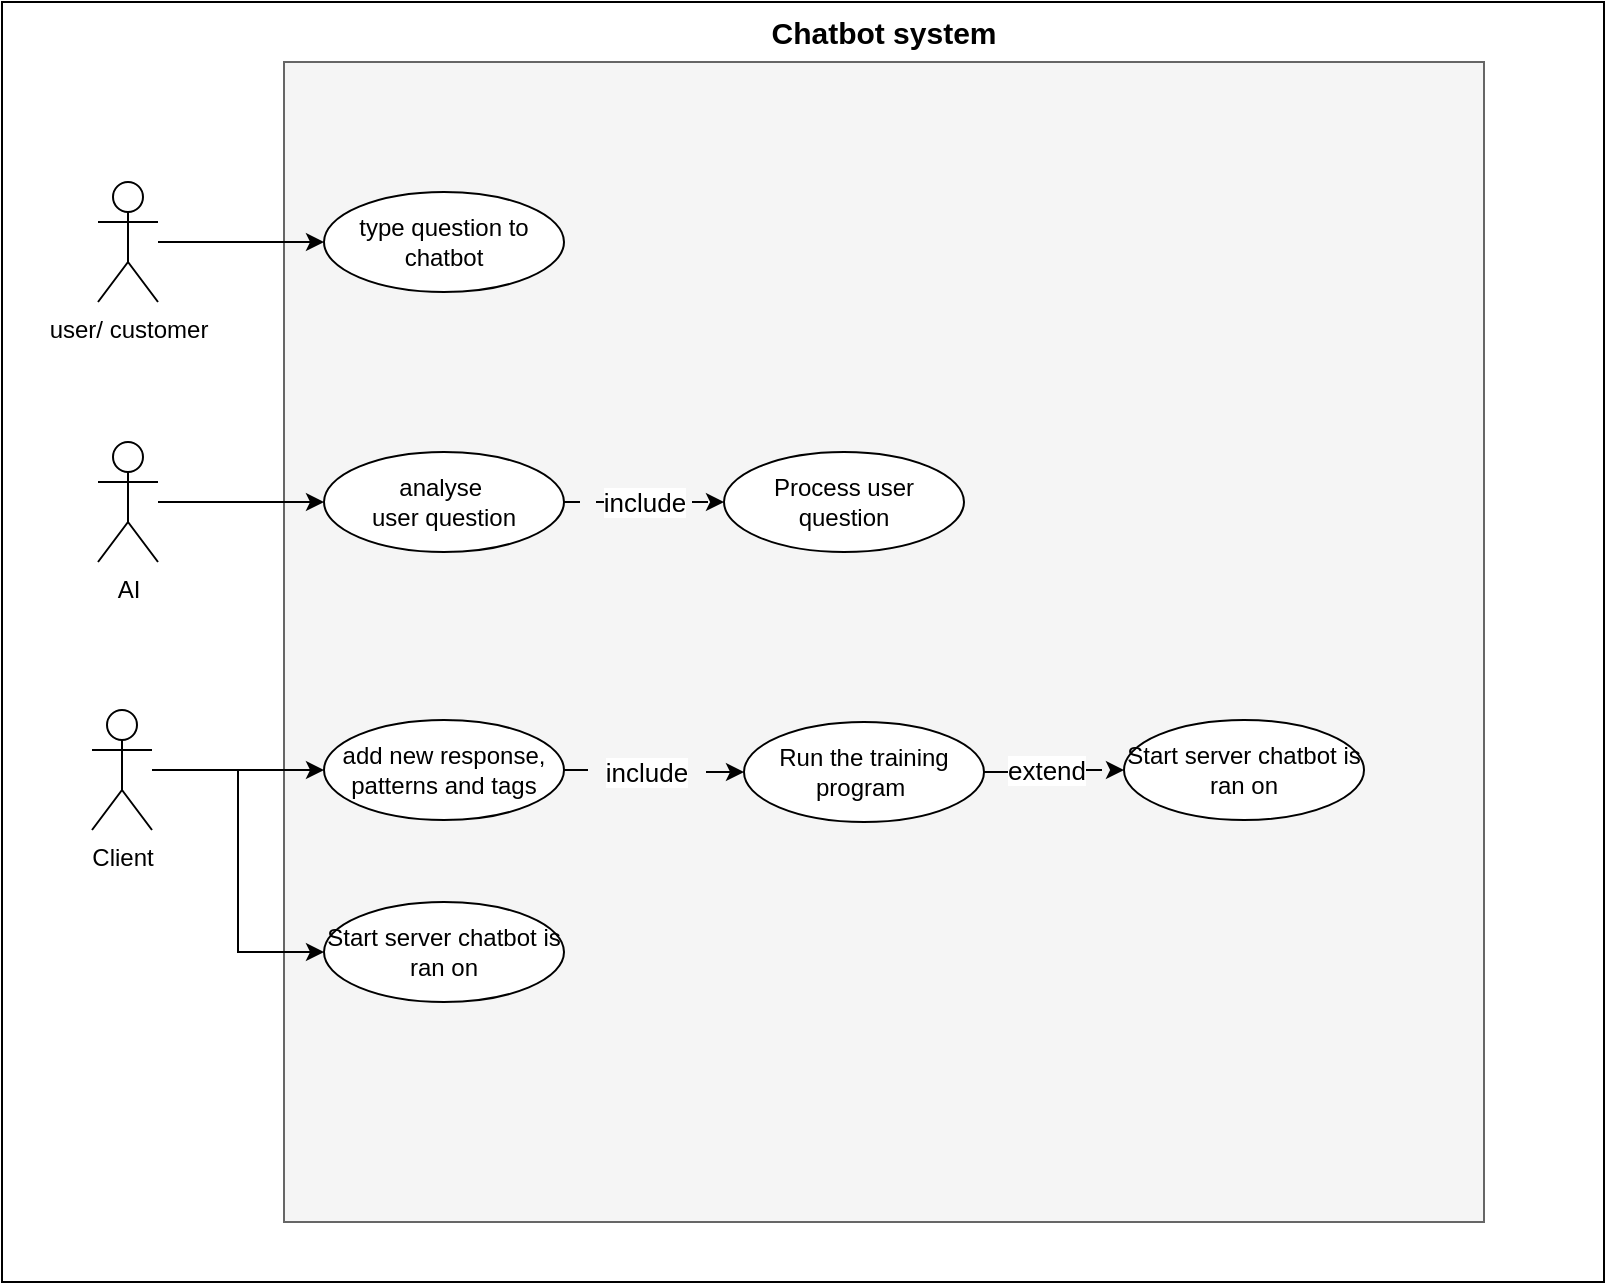 <mxfile version="24.2.7" type="device">
  <diagram name="Page-1" id="lTMDPAAz7YjWO_ci2Ma0">
    <mxGraphModel dx="1193" dy="698" grid="1" gridSize="10" guides="1" tooltips="1" connect="1" arrows="1" fold="1" page="1" pageScale="1" pageWidth="827" pageHeight="1169" math="0" shadow="0">
      <root>
        <mxCell id="0" />
        <mxCell id="1" parent="0" />
        <mxCell id="V49pKKLT4AL-bZRyU0L9-31" value="" style="rounded=0;whiteSpace=wrap;html=1;" vertex="1" parent="1">
          <mxGeometry x="79" width="801" height="640" as="geometry" />
        </mxCell>
        <mxCell id="V49pKKLT4AL-bZRyU0L9-1" value="user/ customer" style="shape=umlActor;verticalLabelPosition=bottom;verticalAlign=top;html=1;outlineConnect=0;" vertex="1" parent="1">
          <mxGeometry x="127" y="90" width="30" height="60" as="geometry" />
        </mxCell>
        <mxCell id="V49pKKLT4AL-bZRyU0L9-3" value="" style="rounded=0;whiteSpace=wrap;html=1;fillColor=#f5f5f5;fontColor=#333333;strokeColor=#666666;" vertex="1" parent="1">
          <mxGeometry x="220" y="30" width="600" height="580" as="geometry" />
        </mxCell>
        <mxCell id="V49pKKLT4AL-bZRyU0L9-20" style="edgeStyle=orthogonalEdgeStyle;rounded=0;orthogonalLoop=1;jettySize=auto;html=1;" edge="1" parent="1" source="V49pKKLT4AL-bZRyU0L9-2" target="V49pKKLT4AL-bZRyU0L9-18">
          <mxGeometry relative="1" as="geometry" />
        </mxCell>
        <mxCell id="V49pKKLT4AL-bZRyU0L9-30" style="edgeStyle=orthogonalEdgeStyle;rounded=0;orthogonalLoop=1;jettySize=auto;html=1;entryX=0;entryY=0.5;entryDx=0;entryDy=0;" edge="1" parent="1" source="V49pKKLT4AL-bZRyU0L9-2" target="V49pKKLT4AL-bZRyU0L9-29">
          <mxGeometry relative="1" as="geometry" />
        </mxCell>
        <mxCell id="V49pKKLT4AL-bZRyU0L9-2" value="Client" style="shape=umlActor;verticalLabelPosition=bottom;verticalAlign=top;html=1;outlineConnect=0;" vertex="1" parent="1">
          <mxGeometry x="124" y="354" width="30" height="60" as="geometry" />
        </mxCell>
        <mxCell id="V49pKKLT4AL-bZRyU0L9-4" value="type question to chatbot" style="ellipse;whiteSpace=wrap;html=1;" vertex="1" parent="1">
          <mxGeometry x="240" y="95" width="120" height="50" as="geometry" />
        </mxCell>
        <mxCell id="V49pKKLT4AL-bZRyU0L9-6" value="&lt;font style=&quot;font-size: 15px;&quot;&gt;&lt;b&gt;Chatbot system&lt;/b&gt;&lt;/font&gt;" style="text;html=1;align=center;verticalAlign=middle;whiteSpace=wrap;rounded=0;" vertex="1" parent="1">
          <mxGeometry x="435" width="170" height="30" as="geometry" />
        </mxCell>
        <mxCell id="V49pKKLT4AL-bZRyU0L9-7" style="edgeStyle=orthogonalEdgeStyle;rounded=0;orthogonalLoop=1;jettySize=auto;html=1;entryX=0;entryY=0.5;entryDx=0;entryDy=0;" edge="1" parent="1" source="V49pKKLT4AL-bZRyU0L9-1" target="V49pKKLT4AL-bZRyU0L9-4">
          <mxGeometry relative="1" as="geometry" />
        </mxCell>
        <mxCell id="V49pKKLT4AL-bZRyU0L9-12" style="edgeStyle=orthogonalEdgeStyle;rounded=0;orthogonalLoop=1;jettySize=auto;html=1;entryX=0;entryY=0.5;entryDx=0;entryDy=0;" edge="1" parent="1" source="V49pKKLT4AL-bZRyU0L9-10" target="V49pKKLT4AL-bZRyU0L9-11">
          <mxGeometry relative="1" as="geometry" />
        </mxCell>
        <mxCell id="V49pKKLT4AL-bZRyU0L9-10" value="AI" style="shape=umlActor;verticalLabelPosition=bottom;verticalAlign=top;html=1;outlineConnect=0;" vertex="1" parent="1">
          <mxGeometry x="127" y="220" width="30" height="60" as="geometry" />
        </mxCell>
        <mxCell id="V49pKKLT4AL-bZRyU0L9-14" style="edgeStyle=orthogonalEdgeStyle;rounded=0;orthogonalLoop=1;jettySize=auto;html=1;dashed=1;dashPattern=8 8;" edge="1" parent="1" source="V49pKKLT4AL-bZRyU0L9-11" target="V49pKKLT4AL-bZRyU0L9-13">
          <mxGeometry relative="1" as="geometry" />
        </mxCell>
        <mxCell id="V49pKKLT4AL-bZRyU0L9-15" value="&lt;font style=&quot;font-size: 13px;&quot;&gt;include&lt;/font&gt;" style="edgeLabel;html=1;align=center;verticalAlign=middle;resizable=0;points=[];" vertex="1" connectable="0" parent="V49pKKLT4AL-bZRyU0L9-14">
          <mxGeometry x="0.217" y="-2" relative="1" as="geometry">
            <mxPoint x="-9" y="-2" as="offset" />
          </mxGeometry>
        </mxCell>
        <mxCell id="V49pKKLT4AL-bZRyU0L9-11" value="&lt;div&gt;&lt;span style=&quot;background-color: initial;&quot;&gt;analyse&amp;nbsp;&lt;/span&gt;&lt;br&gt;&lt;/div&gt;&lt;div&gt;user question&lt;/div&gt;" style="ellipse;whiteSpace=wrap;html=1;" vertex="1" parent="1">
          <mxGeometry x="240" y="225" width="120" height="50" as="geometry" />
        </mxCell>
        <mxCell id="V49pKKLT4AL-bZRyU0L9-13" value="Process user question" style="ellipse;whiteSpace=wrap;html=1;" vertex="1" parent="1">
          <mxGeometry x="440" y="225" width="120" height="50" as="geometry" />
        </mxCell>
        <mxCell id="V49pKKLT4AL-bZRyU0L9-22" style="edgeStyle=orthogonalEdgeStyle;rounded=0;orthogonalLoop=1;jettySize=auto;html=1;dashed=1;dashPattern=12 12;" edge="1" parent="1" source="V49pKKLT4AL-bZRyU0L9-18" target="V49pKKLT4AL-bZRyU0L9-21">
          <mxGeometry relative="1" as="geometry" />
        </mxCell>
        <mxCell id="V49pKKLT4AL-bZRyU0L9-23" value="&lt;font style=&quot;font-size: 13px;&quot;&gt;include&lt;/font&gt;" style="edgeLabel;html=1;align=center;verticalAlign=middle;resizable=0;points=[];" vertex="1" connectable="0" parent="V49pKKLT4AL-bZRyU0L9-22">
          <mxGeometry x="-0.466" y="2" relative="1" as="geometry">
            <mxPoint x="16" y="3" as="offset" />
          </mxGeometry>
        </mxCell>
        <mxCell id="V49pKKLT4AL-bZRyU0L9-18" value="add new response, patterns and tags" style="ellipse;whiteSpace=wrap;html=1;" vertex="1" parent="1">
          <mxGeometry x="240" y="359" width="120" height="50" as="geometry" />
        </mxCell>
        <mxCell id="V49pKKLT4AL-bZRyU0L9-25" style="edgeStyle=orthogonalEdgeStyle;rounded=0;orthogonalLoop=1;jettySize=auto;html=1;dashed=1;dashPattern=12 12;" edge="1" parent="1" source="V49pKKLT4AL-bZRyU0L9-21" target="V49pKKLT4AL-bZRyU0L9-24">
          <mxGeometry relative="1" as="geometry" />
        </mxCell>
        <mxCell id="V49pKKLT4AL-bZRyU0L9-26" value="&lt;font style=&quot;font-size: 13px;&quot;&gt;extend&lt;/font&gt;" style="edgeLabel;html=1;align=center;verticalAlign=middle;resizable=0;points=[];" vertex="1" connectable="0" parent="V49pKKLT4AL-bZRyU0L9-25">
          <mxGeometry x="-0.331" y="2" relative="1" as="geometry">
            <mxPoint x="7" y="1" as="offset" />
          </mxGeometry>
        </mxCell>
        <mxCell id="V49pKKLT4AL-bZRyU0L9-21" value="Run the training program&amp;nbsp;" style="ellipse;whiteSpace=wrap;html=1;" vertex="1" parent="1">
          <mxGeometry x="450" y="360" width="120" height="50" as="geometry" />
        </mxCell>
        <mxCell id="V49pKKLT4AL-bZRyU0L9-24" value="Start server chatbot is ran on" style="ellipse;whiteSpace=wrap;html=1;" vertex="1" parent="1">
          <mxGeometry x="640" y="359" width="120" height="50" as="geometry" />
        </mxCell>
        <mxCell id="V49pKKLT4AL-bZRyU0L9-29" value="Start server chatbot is ran on" style="ellipse;whiteSpace=wrap;html=1;" vertex="1" parent="1">
          <mxGeometry x="240" y="450" width="120" height="50" as="geometry" />
        </mxCell>
      </root>
    </mxGraphModel>
  </diagram>
</mxfile>
